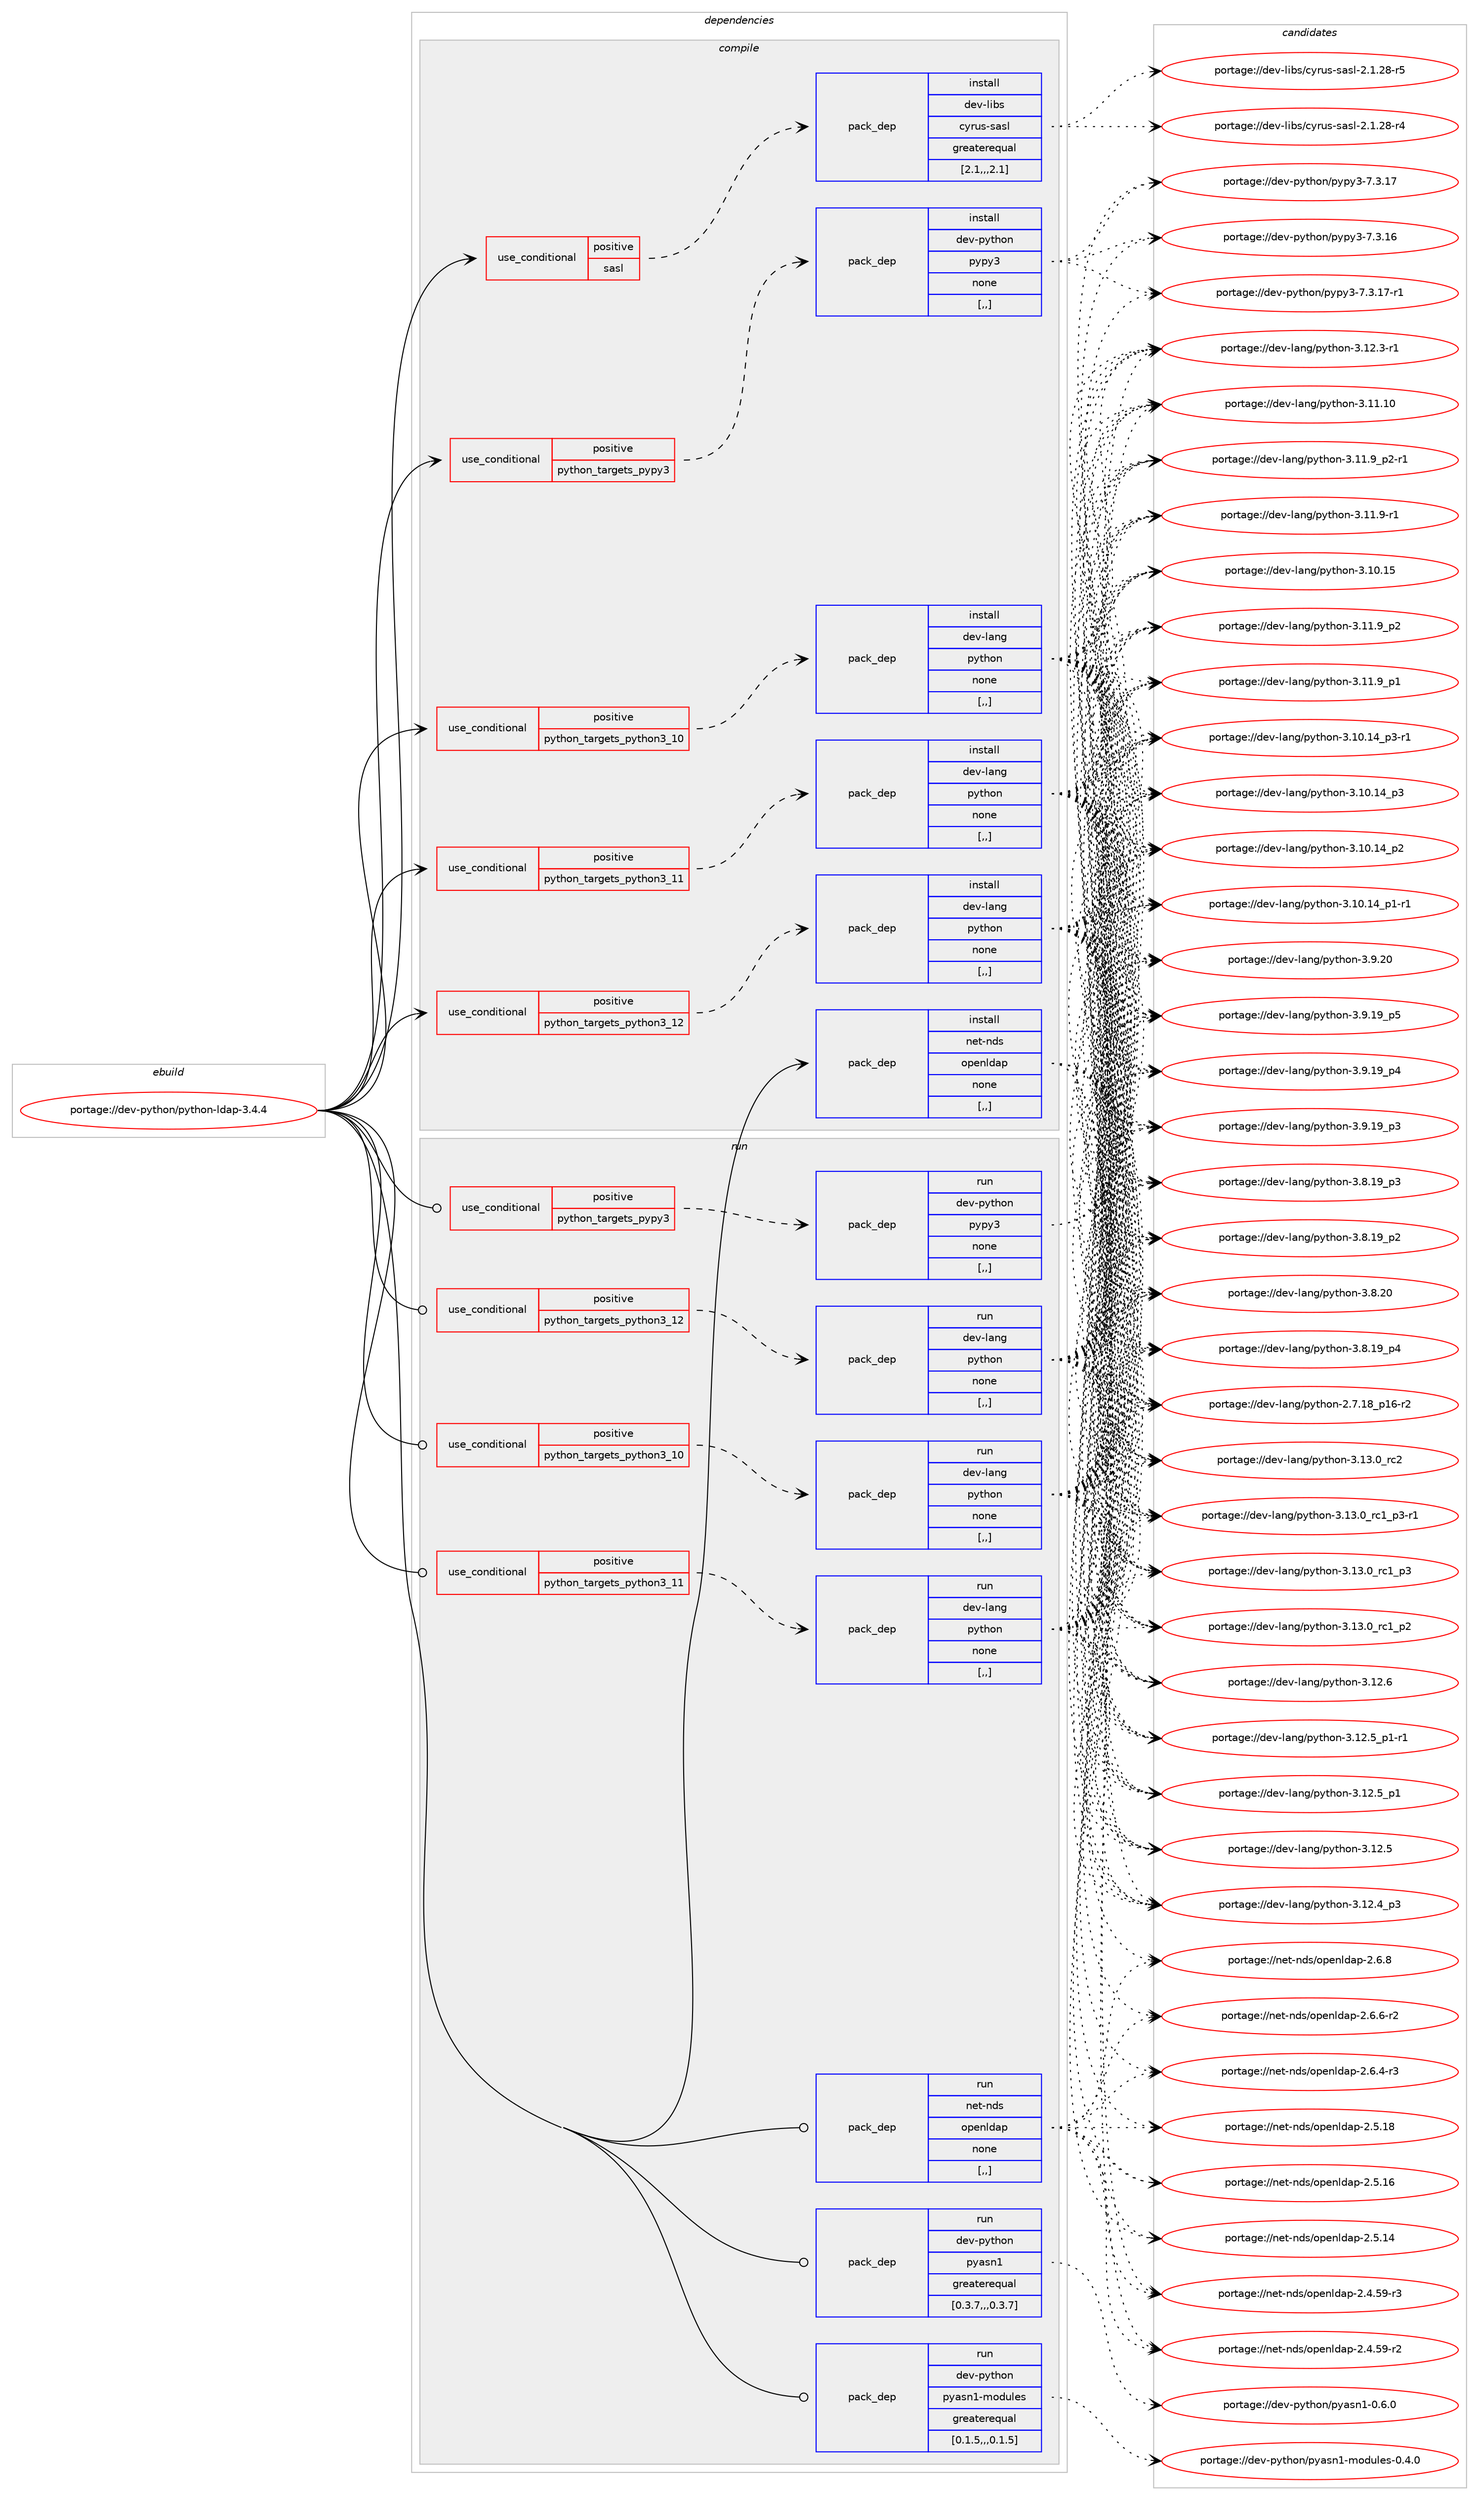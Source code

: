 digraph prolog {

# *************
# Graph options
# *************

newrank=true;
concentrate=true;
compound=true;
graph [rankdir=LR,fontname=Helvetica,fontsize=10,ranksep=1.5];#, ranksep=2.5, nodesep=0.2];
edge  [arrowhead=vee];
node  [fontname=Helvetica,fontsize=10];

# **********
# The ebuild
# **********

subgraph cluster_leftcol {
color=gray;
label=<<i>ebuild</i>>;
id [label="portage://dev-python/python-ldap-3.4.4", color=red, width=4, href="../dev-python/python-ldap-3.4.4.svg"];
}

# ****************
# The dependencies
# ****************

subgraph cluster_midcol {
color=gray;
label=<<i>dependencies</i>>;
subgraph cluster_compile {
fillcolor="#eeeeee";
style=filled;
label=<<i>compile</i>>;
subgraph cond168878 {
dependency655224 [label=<<TABLE BORDER="0" CELLBORDER="1" CELLSPACING="0" CELLPADDING="4"><TR><TD ROWSPAN="3" CELLPADDING="10">use_conditional</TD></TR><TR><TD>positive</TD></TR><TR><TD>python_targets_pypy3</TD></TR></TABLE>>, shape=none, color=red];
subgraph pack481488 {
dependency655225 [label=<<TABLE BORDER="0" CELLBORDER="1" CELLSPACING="0" CELLPADDING="4" WIDTH="220"><TR><TD ROWSPAN="6" CELLPADDING="30">pack_dep</TD></TR><TR><TD WIDTH="110">install</TD></TR><TR><TD>dev-python</TD></TR><TR><TD>pypy3</TD></TR><TR><TD>none</TD></TR><TR><TD>[,,]</TD></TR></TABLE>>, shape=none, color=blue];
}
dependency655224:e -> dependency655225:w [weight=20,style="dashed",arrowhead="vee"];
}
id:e -> dependency655224:w [weight=20,style="solid",arrowhead="vee"];
subgraph cond168879 {
dependency655226 [label=<<TABLE BORDER="0" CELLBORDER="1" CELLSPACING="0" CELLPADDING="4"><TR><TD ROWSPAN="3" CELLPADDING="10">use_conditional</TD></TR><TR><TD>positive</TD></TR><TR><TD>python_targets_python3_10</TD></TR></TABLE>>, shape=none, color=red];
subgraph pack481489 {
dependency655227 [label=<<TABLE BORDER="0" CELLBORDER="1" CELLSPACING="0" CELLPADDING="4" WIDTH="220"><TR><TD ROWSPAN="6" CELLPADDING="30">pack_dep</TD></TR><TR><TD WIDTH="110">install</TD></TR><TR><TD>dev-lang</TD></TR><TR><TD>python</TD></TR><TR><TD>none</TD></TR><TR><TD>[,,]</TD></TR></TABLE>>, shape=none, color=blue];
}
dependency655226:e -> dependency655227:w [weight=20,style="dashed",arrowhead="vee"];
}
id:e -> dependency655226:w [weight=20,style="solid",arrowhead="vee"];
subgraph cond168880 {
dependency655228 [label=<<TABLE BORDER="0" CELLBORDER="1" CELLSPACING="0" CELLPADDING="4"><TR><TD ROWSPAN="3" CELLPADDING="10">use_conditional</TD></TR><TR><TD>positive</TD></TR><TR><TD>python_targets_python3_11</TD></TR></TABLE>>, shape=none, color=red];
subgraph pack481490 {
dependency655229 [label=<<TABLE BORDER="0" CELLBORDER="1" CELLSPACING="0" CELLPADDING="4" WIDTH="220"><TR><TD ROWSPAN="6" CELLPADDING="30">pack_dep</TD></TR><TR><TD WIDTH="110">install</TD></TR><TR><TD>dev-lang</TD></TR><TR><TD>python</TD></TR><TR><TD>none</TD></TR><TR><TD>[,,]</TD></TR></TABLE>>, shape=none, color=blue];
}
dependency655228:e -> dependency655229:w [weight=20,style="dashed",arrowhead="vee"];
}
id:e -> dependency655228:w [weight=20,style="solid",arrowhead="vee"];
subgraph cond168881 {
dependency655230 [label=<<TABLE BORDER="0" CELLBORDER="1" CELLSPACING="0" CELLPADDING="4"><TR><TD ROWSPAN="3" CELLPADDING="10">use_conditional</TD></TR><TR><TD>positive</TD></TR><TR><TD>python_targets_python3_12</TD></TR></TABLE>>, shape=none, color=red];
subgraph pack481491 {
dependency655231 [label=<<TABLE BORDER="0" CELLBORDER="1" CELLSPACING="0" CELLPADDING="4" WIDTH="220"><TR><TD ROWSPAN="6" CELLPADDING="30">pack_dep</TD></TR><TR><TD WIDTH="110">install</TD></TR><TR><TD>dev-lang</TD></TR><TR><TD>python</TD></TR><TR><TD>none</TD></TR><TR><TD>[,,]</TD></TR></TABLE>>, shape=none, color=blue];
}
dependency655230:e -> dependency655231:w [weight=20,style="dashed",arrowhead="vee"];
}
id:e -> dependency655230:w [weight=20,style="solid",arrowhead="vee"];
subgraph cond168882 {
dependency655232 [label=<<TABLE BORDER="0" CELLBORDER="1" CELLSPACING="0" CELLPADDING="4"><TR><TD ROWSPAN="3" CELLPADDING="10">use_conditional</TD></TR><TR><TD>positive</TD></TR><TR><TD>sasl</TD></TR></TABLE>>, shape=none, color=red];
subgraph pack481492 {
dependency655233 [label=<<TABLE BORDER="0" CELLBORDER="1" CELLSPACING="0" CELLPADDING="4" WIDTH="220"><TR><TD ROWSPAN="6" CELLPADDING="30">pack_dep</TD></TR><TR><TD WIDTH="110">install</TD></TR><TR><TD>dev-libs</TD></TR><TR><TD>cyrus-sasl</TD></TR><TR><TD>greaterequal</TD></TR><TR><TD>[2.1,,,2.1]</TD></TR></TABLE>>, shape=none, color=blue];
}
dependency655232:e -> dependency655233:w [weight=20,style="dashed",arrowhead="vee"];
}
id:e -> dependency655232:w [weight=20,style="solid",arrowhead="vee"];
subgraph pack481493 {
dependency655234 [label=<<TABLE BORDER="0" CELLBORDER="1" CELLSPACING="0" CELLPADDING="4" WIDTH="220"><TR><TD ROWSPAN="6" CELLPADDING="30">pack_dep</TD></TR><TR><TD WIDTH="110">install</TD></TR><TR><TD>net-nds</TD></TR><TR><TD>openldap</TD></TR><TR><TD>none</TD></TR><TR><TD>[,,]</TD></TR></TABLE>>, shape=none, color=blue];
}
id:e -> dependency655234:w [weight=20,style="solid",arrowhead="vee"];
}
subgraph cluster_compileandrun {
fillcolor="#eeeeee";
style=filled;
label=<<i>compile and run</i>>;
}
subgraph cluster_run {
fillcolor="#eeeeee";
style=filled;
label=<<i>run</i>>;
subgraph cond168883 {
dependency655235 [label=<<TABLE BORDER="0" CELLBORDER="1" CELLSPACING="0" CELLPADDING="4"><TR><TD ROWSPAN="3" CELLPADDING="10">use_conditional</TD></TR><TR><TD>positive</TD></TR><TR><TD>python_targets_pypy3</TD></TR></TABLE>>, shape=none, color=red];
subgraph pack481494 {
dependency655236 [label=<<TABLE BORDER="0" CELLBORDER="1" CELLSPACING="0" CELLPADDING="4" WIDTH="220"><TR><TD ROWSPAN="6" CELLPADDING="30">pack_dep</TD></TR><TR><TD WIDTH="110">run</TD></TR><TR><TD>dev-python</TD></TR><TR><TD>pypy3</TD></TR><TR><TD>none</TD></TR><TR><TD>[,,]</TD></TR></TABLE>>, shape=none, color=blue];
}
dependency655235:e -> dependency655236:w [weight=20,style="dashed",arrowhead="vee"];
}
id:e -> dependency655235:w [weight=20,style="solid",arrowhead="odot"];
subgraph cond168884 {
dependency655237 [label=<<TABLE BORDER="0" CELLBORDER="1" CELLSPACING="0" CELLPADDING="4"><TR><TD ROWSPAN="3" CELLPADDING="10">use_conditional</TD></TR><TR><TD>positive</TD></TR><TR><TD>python_targets_python3_10</TD></TR></TABLE>>, shape=none, color=red];
subgraph pack481495 {
dependency655238 [label=<<TABLE BORDER="0" CELLBORDER="1" CELLSPACING="0" CELLPADDING="4" WIDTH="220"><TR><TD ROWSPAN="6" CELLPADDING="30">pack_dep</TD></TR><TR><TD WIDTH="110">run</TD></TR><TR><TD>dev-lang</TD></TR><TR><TD>python</TD></TR><TR><TD>none</TD></TR><TR><TD>[,,]</TD></TR></TABLE>>, shape=none, color=blue];
}
dependency655237:e -> dependency655238:w [weight=20,style="dashed",arrowhead="vee"];
}
id:e -> dependency655237:w [weight=20,style="solid",arrowhead="odot"];
subgraph cond168885 {
dependency655239 [label=<<TABLE BORDER="0" CELLBORDER="1" CELLSPACING="0" CELLPADDING="4"><TR><TD ROWSPAN="3" CELLPADDING="10">use_conditional</TD></TR><TR><TD>positive</TD></TR><TR><TD>python_targets_python3_11</TD></TR></TABLE>>, shape=none, color=red];
subgraph pack481496 {
dependency655240 [label=<<TABLE BORDER="0" CELLBORDER="1" CELLSPACING="0" CELLPADDING="4" WIDTH="220"><TR><TD ROWSPAN="6" CELLPADDING="30">pack_dep</TD></TR><TR><TD WIDTH="110">run</TD></TR><TR><TD>dev-lang</TD></TR><TR><TD>python</TD></TR><TR><TD>none</TD></TR><TR><TD>[,,]</TD></TR></TABLE>>, shape=none, color=blue];
}
dependency655239:e -> dependency655240:w [weight=20,style="dashed",arrowhead="vee"];
}
id:e -> dependency655239:w [weight=20,style="solid",arrowhead="odot"];
subgraph cond168886 {
dependency655241 [label=<<TABLE BORDER="0" CELLBORDER="1" CELLSPACING="0" CELLPADDING="4"><TR><TD ROWSPAN="3" CELLPADDING="10">use_conditional</TD></TR><TR><TD>positive</TD></TR><TR><TD>python_targets_python3_12</TD></TR></TABLE>>, shape=none, color=red];
subgraph pack481497 {
dependency655242 [label=<<TABLE BORDER="0" CELLBORDER="1" CELLSPACING="0" CELLPADDING="4" WIDTH="220"><TR><TD ROWSPAN="6" CELLPADDING="30">pack_dep</TD></TR><TR><TD WIDTH="110">run</TD></TR><TR><TD>dev-lang</TD></TR><TR><TD>python</TD></TR><TR><TD>none</TD></TR><TR><TD>[,,]</TD></TR></TABLE>>, shape=none, color=blue];
}
dependency655241:e -> dependency655242:w [weight=20,style="dashed",arrowhead="vee"];
}
id:e -> dependency655241:w [weight=20,style="solid",arrowhead="odot"];
subgraph pack481498 {
dependency655243 [label=<<TABLE BORDER="0" CELLBORDER="1" CELLSPACING="0" CELLPADDING="4" WIDTH="220"><TR><TD ROWSPAN="6" CELLPADDING="30">pack_dep</TD></TR><TR><TD WIDTH="110">run</TD></TR><TR><TD>dev-python</TD></TR><TR><TD>pyasn1</TD></TR><TR><TD>greaterequal</TD></TR><TR><TD>[0.3.7,,,0.3.7]</TD></TR></TABLE>>, shape=none, color=blue];
}
id:e -> dependency655243:w [weight=20,style="solid",arrowhead="odot"];
subgraph pack481499 {
dependency655244 [label=<<TABLE BORDER="0" CELLBORDER="1" CELLSPACING="0" CELLPADDING="4" WIDTH="220"><TR><TD ROWSPAN="6" CELLPADDING="30">pack_dep</TD></TR><TR><TD WIDTH="110">run</TD></TR><TR><TD>dev-python</TD></TR><TR><TD>pyasn1-modules</TD></TR><TR><TD>greaterequal</TD></TR><TR><TD>[0.1.5,,,0.1.5]</TD></TR></TABLE>>, shape=none, color=blue];
}
id:e -> dependency655244:w [weight=20,style="solid",arrowhead="odot"];
subgraph pack481500 {
dependency655245 [label=<<TABLE BORDER="0" CELLBORDER="1" CELLSPACING="0" CELLPADDING="4" WIDTH="220"><TR><TD ROWSPAN="6" CELLPADDING="30">pack_dep</TD></TR><TR><TD WIDTH="110">run</TD></TR><TR><TD>net-nds</TD></TR><TR><TD>openldap</TD></TR><TR><TD>none</TD></TR><TR><TD>[,,]</TD></TR></TABLE>>, shape=none, color=blue];
}
id:e -> dependency655245:w [weight=20,style="solid",arrowhead="odot"];
}
}

# **************
# The candidates
# **************

subgraph cluster_choices {
rank=same;
color=gray;
label=<<i>candidates</i>>;

subgraph choice481488 {
color=black;
nodesep=1;
choice100101118451121211161041111104711212111212151455546514649554511449 [label="portage://dev-python/pypy3-7.3.17-r1", color=red, width=4,href="../dev-python/pypy3-7.3.17-r1.svg"];
choice10010111845112121116104111110471121211121215145554651464955 [label="portage://dev-python/pypy3-7.3.17", color=red, width=4,href="../dev-python/pypy3-7.3.17.svg"];
choice10010111845112121116104111110471121211121215145554651464954 [label="portage://dev-python/pypy3-7.3.16", color=red, width=4,href="../dev-python/pypy3-7.3.16.svg"];
dependency655225:e -> choice100101118451121211161041111104711212111212151455546514649554511449:w [style=dotted,weight="100"];
dependency655225:e -> choice10010111845112121116104111110471121211121215145554651464955:w [style=dotted,weight="100"];
dependency655225:e -> choice10010111845112121116104111110471121211121215145554651464954:w [style=dotted,weight="100"];
}
subgraph choice481489 {
color=black;
nodesep=1;
choice10010111845108971101034711212111610411111045514649514648951149950 [label="portage://dev-lang/python-3.13.0_rc2", color=red, width=4,href="../dev-lang/python-3.13.0_rc2.svg"];
choice1001011184510897110103471121211161041111104551464951464895114994995112514511449 [label="portage://dev-lang/python-3.13.0_rc1_p3-r1", color=red, width=4,href="../dev-lang/python-3.13.0_rc1_p3-r1.svg"];
choice100101118451089711010347112121116104111110455146495146489511499499511251 [label="portage://dev-lang/python-3.13.0_rc1_p3", color=red, width=4,href="../dev-lang/python-3.13.0_rc1_p3.svg"];
choice100101118451089711010347112121116104111110455146495146489511499499511250 [label="portage://dev-lang/python-3.13.0_rc1_p2", color=red, width=4,href="../dev-lang/python-3.13.0_rc1_p2.svg"];
choice10010111845108971101034711212111610411111045514649504654 [label="portage://dev-lang/python-3.12.6", color=red, width=4,href="../dev-lang/python-3.12.6.svg"];
choice1001011184510897110103471121211161041111104551464950465395112494511449 [label="portage://dev-lang/python-3.12.5_p1-r1", color=red, width=4,href="../dev-lang/python-3.12.5_p1-r1.svg"];
choice100101118451089711010347112121116104111110455146495046539511249 [label="portage://dev-lang/python-3.12.5_p1", color=red, width=4,href="../dev-lang/python-3.12.5_p1.svg"];
choice10010111845108971101034711212111610411111045514649504653 [label="portage://dev-lang/python-3.12.5", color=red, width=4,href="../dev-lang/python-3.12.5.svg"];
choice100101118451089711010347112121116104111110455146495046529511251 [label="portage://dev-lang/python-3.12.4_p3", color=red, width=4,href="../dev-lang/python-3.12.4_p3.svg"];
choice100101118451089711010347112121116104111110455146495046514511449 [label="portage://dev-lang/python-3.12.3-r1", color=red, width=4,href="../dev-lang/python-3.12.3-r1.svg"];
choice1001011184510897110103471121211161041111104551464949464948 [label="portage://dev-lang/python-3.11.10", color=red, width=4,href="../dev-lang/python-3.11.10.svg"];
choice1001011184510897110103471121211161041111104551464949465795112504511449 [label="portage://dev-lang/python-3.11.9_p2-r1", color=red, width=4,href="../dev-lang/python-3.11.9_p2-r1.svg"];
choice100101118451089711010347112121116104111110455146494946579511250 [label="portage://dev-lang/python-3.11.9_p2", color=red, width=4,href="../dev-lang/python-3.11.9_p2.svg"];
choice100101118451089711010347112121116104111110455146494946579511249 [label="portage://dev-lang/python-3.11.9_p1", color=red, width=4,href="../dev-lang/python-3.11.9_p1.svg"];
choice100101118451089711010347112121116104111110455146494946574511449 [label="portage://dev-lang/python-3.11.9-r1", color=red, width=4,href="../dev-lang/python-3.11.9-r1.svg"];
choice1001011184510897110103471121211161041111104551464948464953 [label="portage://dev-lang/python-3.10.15", color=red, width=4,href="../dev-lang/python-3.10.15.svg"];
choice100101118451089711010347112121116104111110455146494846495295112514511449 [label="portage://dev-lang/python-3.10.14_p3-r1", color=red, width=4,href="../dev-lang/python-3.10.14_p3-r1.svg"];
choice10010111845108971101034711212111610411111045514649484649529511251 [label="portage://dev-lang/python-3.10.14_p3", color=red, width=4,href="../dev-lang/python-3.10.14_p3.svg"];
choice10010111845108971101034711212111610411111045514649484649529511250 [label="portage://dev-lang/python-3.10.14_p2", color=red, width=4,href="../dev-lang/python-3.10.14_p2.svg"];
choice100101118451089711010347112121116104111110455146494846495295112494511449 [label="portage://dev-lang/python-3.10.14_p1-r1", color=red, width=4,href="../dev-lang/python-3.10.14_p1-r1.svg"];
choice10010111845108971101034711212111610411111045514657465048 [label="portage://dev-lang/python-3.9.20", color=red, width=4,href="../dev-lang/python-3.9.20.svg"];
choice100101118451089711010347112121116104111110455146574649579511253 [label="portage://dev-lang/python-3.9.19_p5", color=red, width=4,href="../dev-lang/python-3.9.19_p5.svg"];
choice100101118451089711010347112121116104111110455146574649579511252 [label="portage://dev-lang/python-3.9.19_p4", color=red, width=4,href="../dev-lang/python-3.9.19_p4.svg"];
choice100101118451089711010347112121116104111110455146574649579511251 [label="portage://dev-lang/python-3.9.19_p3", color=red, width=4,href="../dev-lang/python-3.9.19_p3.svg"];
choice10010111845108971101034711212111610411111045514656465048 [label="portage://dev-lang/python-3.8.20", color=red, width=4,href="../dev-lang/python-3.8.20.svg"];
choice100101118451089711010347112121116104111110455146564649579511252 [label="portage://dev-lang/python-3.8.19_p4", color=red, width=4,href="../dev-lang/python-3.8.19_p4.svg"];
choice100101118451089711010347112121116104111110455146564649579511251 [label="portage://dev-lang/python-3.8.19_p3", color=red, width=4,href="../dev-lang/python-3.8.19_p3.svg"];
choice100101118451089711010347112121116104111110455146564649579511250 [label="portage://dev-lang/python-3.8.19_p2", color=red, width=4,href="../dev-lang/python-3.8.19_p2.svg"];
choice100101118451089711010347112121116104111110455046554649569511249544511450 [label="portage://dev-lang/python-2.7.18_p16-r2", color=red, width=4,href="../dev-lang/python-2.7.18_p16-r2.svg"];
dependency655227:e -> choice10010111845108971101034711212111610411111045514649514648951149950:w [style=dotted,weight="100"];
dependency655227:e -> choice1001011184510897110103471121211161041111104551464951464895114994995112514511449:w [style=dotted,weight="100"];
dependency655227:e -> choice100101118451089711010347112121116104111110455146495146489511499499511251:w [style=dotted,weight="100"];
dependency655227:e -> choice100101118451089711010347112121116104111110455146495146489511499499511250:w [style=dotted,weight="100"];
dependency655227:e -> choice10010111845108971101034711212111610411111045514649504654:w [style=dotted,weight="100"];
dependency655227:e -> choice1001011184510897110103471121211161041111104551464950465395112494511449:w [style=dotted,weight="100"];
dependency655227:e -> choice100101118451089711010347112121116104111110455146495046539511249:w [style=dotted,weight="100"];
dependency655227:e -> choice10010111845108971101034711212111610411111045514649504653:w [style=dotted,weight="100"];
dependency655227:e -> choice100101118451089711010347112121116104111110455146495046529511251:w [style=dotted,weight="100"];
dependency655227:e -> choice100101118451089711010347112121116104111110455146495046514511449:w [style=dotted,weight="100"];
dependency655227:e -> choice1001011184510897110103471121211161041111104551464949464948:w [style=dotted,weight="100"];
dependency655227:e -> choice1001011184510897110103471121211161041111104551464949465795112504511449:w [style=dotted,weight="100"];
dependency655227:e -> choice100101118451089711010347112121116104111110455146494946579511250:w [style=dotted,weight="100"];
dependency655227:e -> choice100101118451089711010347112121116104111110455146494946579511249:w [style=dotted,weight="100"];
dependency655227:e -> choice100101118451089711010347112121116104111110455146494946574511449:w [style=dotted,weight="100"];
dependency655227:e -> choice1001011184510897110103471121211161041111104551464948464953:w [style=dotted,weight="100"];
dependency655227:e -> choice100101118451089711010347112121116104111110455146494846495295112514511449:w [style=dotted,weight="100"];
dependency655227:e -> choice10010111845108971101034711212111610411111045514649484649529511251:w [style=dotted,weight="100"];
dependency655227:e -> choice10010111845108971101034711212111610411111045514649484649529511250:w [style=dotted,weight="100"];
dependency655227:e -> choice100101118451089711010347112121116104111110455146494846495295112494511449:w [style=dotted,weight="100"];
dependency655227:e -> choice10010111845108971101034711212111610411111045514657465048:w [style=dotted,weight="100"];
dependency655227:e -> choice100101118451089711010347112121116104111110455146574649579511253:w [style=dotted,weight="100"];
dependency655227:e -> choice100101118451089711010347112121116104111110455146574649579511252:w [style=dotted,weight="100"];
dependency655227:e -> choice100101118451089711010347112121116104111110455146574649579511251:w [style=dotted,weight="100"];
dependency655227:e -> choice10010111845108971101034711212111610411111045514656465048:w [style=dotted,weight="100"];
dependency655227:e -> choice100101118451089711010347112121116104111110455146564649579511252:w [style=dotted,weight="100"];
dependency655227:e -> choice100101118451089711010347112121116104111110455146564649579511251:w [style=dotted,weight="100"];
dependency655227:e -> choice100101118451089711010347112121116104111110455146564649579511250:w [style=dotted,weight="100"];
dependency655227:e -> choice100101118451089711010347112121116104111110455046554649569511249544511450:w [style=dotted,weight="100"];
}
subgraph choice481490 {
color=black;
nodesep=1;
choice10010111845108971101034711212111610411111045514649514648951149950 [label="portage://dev-lang/python-3.13.0_rc2", color=red, width=4,href="../dev-lang/python-3.13.0_rc2.svg"];
choice1001011184510897110103471121211161041111104551464951464895114994995112514511449 [label="portage://dev-lang/python-3.13.0_rc1_p3-r1", color=red, width=4,href="../dev-lang/python-3.13.0_rc1_p3-r1.svg"];
choice100101118451089711010347112121116104111110455146495146489511499499511251 [label="portage://dev-lang/python-3.13.0_rc1_p3", color=red, width=4,href="../dev-lang/python-3.13.0_rc1_p3.svg"];
choice100101118451089711010347112121116104111110455146495146489511499499511250 [label="portage://dev-lang/python-3.13.0_rc1_p2", color=red, width=4,href="../dev-lang/python-3.13.0_rc1_p2.svg"];
choice10010111845108971101034711212111610411111045514649504654 [label="portage://dev-lang/python-3.12.6", color=red, width=4,href="../dev-lang/python-3.12.6.svg"];
choice1001011184510897110103471121211161041111104551464950465395112494511449 [label="portage://dev-lang/python-3.12.5_p1-r1", color=red, width=4,href="../dev-lang/python-3.12.5_p1-r1.svg"];
choice100101118451089711010347112121116104111110455146495046539511249 [label="portage://dev-lang/python-3.12.5_p1", color=red, width=4,href="../dev-lang/python-3.12.5_p1.svg"];
choice10010111845108971101034711212111610411111045514649504653 [label="portage://dev-lang/python-3.12.5", color=red, width=4,href="../dev-lang/python-3.12.5.svg"];
choice100101118451089711010347112121116104111110455146495046529511251 [label="portage://dev-lang/python-3.12.4_p3", color=red, width=4,href="../dev-lang/python-3.12.4_p3.svg"];
choice100101118451089711010347112121116104111110455146495046514511449 [label="portage://dev-lang/python-3.12.3-r1", color=red, width=4,href="../dev-lang/python-3.12.3-r1.svg"];
choice1001011184510897110103471121211161041111104551464949464948 [label="portage://dev-lang/python-3.11.10", color=red, width=4,href="../dev-lang/python-3.11.10.svg"];
choice1001011184510897110103471121211161041111104551464949465795112504511449 [label="portage://dev-lang/python-3.11.9_p2-r1", color=red, width=4,href="../dev-lang/python-3.11.9_p2-r1.svg"];
choice100101118451089711010347112121116104111110455146494946579511250 [label="portage://dev-lang/python-3.11.9_p2", color=red, width=4,href="../dev-lang/python-3.11.9_p2.svg"];
choice100101118451089711010347112121116104111110455146494946579511249 [label="portage://dev-lang/python-3.11.9_p1", color=red, width=4,href="../dev-lang/python-3.11.9_p1.svg"];
choice100101118451089711010347112121116104111110455146494946574511449 [label="portage://dev-lang/python-3.11.9-r1", color=red, width=4,href="../dev-lang/python-3.11.9-r1.svg"];
choice1001011184510897110103471121211161041111104551464948464953 [label="portage://dev-lang/python-3.10.15", color=red, width=4,href="../dev-lang/python-3.10.15.svg"];
choice100101118451089711010347112121116104111110455146494846495295112514511449 [label="portage://dev-lang/python-3.10.14_p3-r1", color=red, width=4,href="../dev-lang/python-3.10.14_p3-r1.svg"];
choice10010111845108971101034711212111610411111045514649484649529511251 [label="portage://dev-lang/python-3.10.14_p3", color=red, width=4,href="../dev-lang/python-3.10.14_p3.svg"];
choice10010111845108971101034711212111610411111045514649484649529511250 [label="portage://dev-lang/python-3.10.14_p2", color=red, width=4,href="../dev-lang/python-3.10.14_p2.svg"];
choice100101118451089711010347112121116104111110455146494846495295112494511449 [label="portage://dev-lang/python-3.10.14_p1-r1", color=red, width=4,href="../dev-lang/python-3.10.14_p1-r1.svg"];
choice10010111845108971101034711212111610411111045514657465048 [label="portage://dev-lang/python-3.9.20", color=red, width=4,href="../dev-lang/python-3.9.20.svg"];
choice100101118451089711010347112121116104111110455146574649579511253 [label="portage://dev-lang/python-3.9.19_p5", color=red, width=4,href="../dev-lang/python-3.9.19_p5.svg"];
choice100101118451089711010347112121116104111110455146574649579511252 [label="portage://dev-lang/python-3.9.19_p4", color=red, width=4,href="../dev-lang/python-3.9.19_p4.svg"];
choice100101118451089711010347112121116104111110455146574649579511251 [label="portage://dev-lang/python-3.9.19_p3", color=red, width=4,href="../dev-lang/python-3.9.19_p3.svg"];
choice10010111845108971101034711212111610411111045514656465048 [label="portage://dev-lang/python-3.8.20", color=red, width=4,href="../dev-lang/python-3.8.20.svg"];
choice100101118451089711010347112121116104111110455146564649579511252 [label="portage://dev-lang/python-3.8.19_p4", color=red, width=4,href="../dev-lang/python-3.8.19_p4.svg"];
choice100101118451089711010347112121116104111110455146564649579511251 [label="portage://dev-lang/python-3.8.19_p3", color=red, width=4,href="../dev-lang/python-3.8.19_p3.svg"];
choice100101118451089711010347112121116104111110455146564649579511250 [label="portage://dev-lang/python-3.8.19_p2", color=red, width=4,href="../dev-lang/python-3.8.19_p2.svg"];
choice100101118451089711010347112121116104111110455046554649569511249544511450 [label="portage://dev-lang/python-2.7.18_p16-r2", color=red, width=4,href="../dev-lang/python-2.7.18_p16-r2.svg"];
dependency655229:e -> choice10010111845108971101034711212111610411111045514649514648951149950:w [style=dotted,weight="100"];
dependency655229:e -> choice1001011184510897110103471121211161041111104551464951464895114994995112514511449:w [style=dotted,weight="100"];
dependency655229:e -> choice100101118451089711010347112121116104111110455146495146489511499499511251:w [style=dotted,weight="100"];
dependency655229:e -> choice100101118451089711010347112121116104111110455146495146489511499499511250:w [style=dotted,weight="100"];
dependency655229:e -> choice10010111845108971101034711212111610411111045514649504654:w [style=dotted,weight="100"];
dependency655229:e -> choice1001011184510897110103471121211161041111104551464950465395112494511449:w [style=dotted,weight="100"];
dependency655229:e -> choice100101118451089711010347112121116104111110455146495046539511249:w [style=dotted,weight="100"];
dependency655229:e -> choice10010111845108971101034711212111610411111045514649504653:w [style=dotted,weight="100"];
dependency655229:e -> choice100101118451089711010347112121116104111110455146495046529511251:w [style=dotted,weight="100"];
dependency655229:e -> choice100101118451089711010347112121116104111110455146495046514511449:w [style=dotted,weight="100"];
dependency655229:e -> choice1001011184510897110103471121211161041111104551464949464948:w [style=dotted,weight="100"];
dependency655229:e -> choice1001011184510897110103471121211161041111104551464949465795112504511449:w [style=dotted,weight="100"];
dependency655229:e -> choice100101118451089711010347112121116104111110455146494946579511250:w [style=dotted,weight="100"];
dependency655229:e -> choice100101118451089711010347112121116104111110455146494946579511249:w [style=dotted,weight="100"];
dependency655229:e -> choice100101118451089711010347112121116104111110455146494946574511449:w [style=dotted,weight="100"];
dependency655229:e -> choice1001011184510897110103471121211161041111104551464948464953:w [style=dotted,weight="100"];
dependency655229:e -> choice100101118451089711010347112121116104111110455146494846495295112514511449:w [style=dotted,weight="100"];
dependency655229:e -> choice10010111845108971101034711212111610411111045514649484649529511251:w [style=dotted,weight="100"];
dependency655229:e -> choice10010111845108971101034711212111610411111045514649484649529511250:w [style=dotted,weight="100"];
dependency655229:e -> choice100101118451089711010347112121116104111110455146494846495295112494511449:w [style=dotted,weight="100"];
dependency655229:e -> choice10010111845108971101034711212111610411111045514657465048:w [style=dotted,weight="100"];
dependency655229:e -> choice100101118451089711010347112121116104111110455146574649579511253:w [style=dotted,weight="100"];
dependency655229:e -> choice100101118451089711010347112121116104111110455146574649579511252:w [style=dotted,weight="100"];
dependency655229:e -> choice100101118451089711010347112121116104111110455146574649579511251:w [style=dotted,weight="100"];
dependency655229:e -> choice10010111845108971101034711212111610411111045514656465048:w [style=dotted,weight="100"];
dependency655229:e -> choice100101118451089711010347112121116104111110455146564649579511252:w [style=dotted,weight="100"];
dependency655229:e -> choice100101118451089711010347112121116104111110455146564649579511251:w [style=dotted,weight="100"];
dependency655229:e -> choice100101118451089711010347112121116104111110455146564649579511250:w [style=dotted,weight="100"];
dependency655229:e -> choice100101118451089711010347112121116104111110455046554649569511249544511450:w [style=dotted,weight="100"];
}
subgraph choice481491 {
color=black;
nodesep=1;
choice10010111845108971101034711212111610411111045514649514648951149950 [label="portage://dev-lang/python-3.13.0_rc2", color=red, width=4,href="../dev-lang/python-3.13.0_rc2.svg"];
choice1001011184510897110103471121211161041111104551464951464895114994995112514511449 [label="portage://dev-lang/python-3.13.0_rc1_p3-r1", color=red, width=4,href="../dev-lang/python-3.13.0_rc1_p3-r1.svg"];
choice100101118451089711010347112121116104111110455146495146489511499499511251 [label="portage://dev-lang/python-3.13.0_rc1_p3", color=red, width=4,href="../dev-lang/python-3.13.0_rc1_p3.svg"];
choice100101118451089711010347112121116104111110455146495146489511499499511250 [label="portage://dev-lang/python-3.13.0_rc1_p2", color=red, width=4,href="../dev-lang/python-3.13.0_rc1_p2.svg"];
choice10010111845108971101034711212111610411111045514649504654 [label="portage://dev-lang/python-3.12.6", color=red, width=4,href="../dev-lang/python-3.12.6.svg"];
choice1001011184510897110103471121211161041111104551464950465395112494511449 [label="portage://dev-lang/python-3.12.5_p1-r1", color=red, width=4,href="../dev-lang/python-3.12.5_p1-r1.svg"];
choice100101118451089711010347112121116104111110455146495046539511249 [label="portage://dev-lang/python-3.12.5_p1", color=red, width=4,href="../dev-lang/python-3.12.5_p1.svg"];
choice10010111845108971101034711212111610411111045514649504653 [label="portage://dev-lang/python-3.12.5", color=red, width=4,href="../dev-lang/python-3.12.5.svg"];
choice100101118451089711010347112121116104111110455146495046529511251 [label="portage://dev-lang/python-3.12.4_p3", color=red, width=4,href="../dev-lang/python-3.12.4_p3.svg"];
choice100101118451089711010347112121116104111110455146495046514511449 [label="portage://dev-lang/python-3.12.3-r1", color=red, width=4,href="../dev-lang/python-3.12.3-r1.svg"];
choice1001011184510897110103471121211161041111104551464949464948 [label="portage://dev-lang/python-3.11.10", color=red, width=4,href="../dev-lang/python-3.11.10.svg"];
choice1001011184510897110103471121211161041111104551464949465795112504511449 [label="portage://dev-lang/python-3.11.9_p2-r1", color=red, width=4,href="../dev-lang/python-3.11.9_p2-r1.svg"];
choice100101118451089711010347112121116104111110455146494946579511250 [label="portage://dev-lang/python-3.11.9_p2", color=red, width=4,href="../dev-lang/python-3.11.9_p2.svg"];
choice100101118451089711010347112121116104111110455146494946579511249 [label="portage://dev-lang/python-3.11.9_p1", color=red, width=4,href="../dev-lang/python-3.11.9_p1.svg"];
choice100101118451089711010347112121116104111110455146494946574511449 [label="portage://dev-lang/python-3.11.9-r1", color=red, width=4,href="../dev-lang/python-3.11.9-r1.svg"];
choice1001011184510897110103471121211161041111104551464948464953 [label="portage://dev-lang/python-3.10.15", color=red, width=4,href="../dev-lang/python-3.10.15.svg"];
choice100101118451089711010347112121116104111110455146494846495295112514511449 [label="portage://dev-lang/python-3.10.14_p3-r1", color=red, width=4,href="../dev-lang/python-3.10.14_p3-r1.svg"];
choice10010111845108971101034711212111610411111045514649484649529511251 [label="portage://dev-lang/python-3.10.14_p3", color=red, width=4,href="../dev-lang/python-3.10.14_p3.svg"];
choice10010111845108971101034711212111610411111045514649484649529511250 [label="portage://dev-lang/python-3.10.14_p2", color=red, width=4,href="../dev-lang/python-3.10.14_p2.svg"];
choice100101118451089711010347112121116104111110455146494846495295112494511449 [label="portage://dev-lang/python-3.10.14_p1-r1", color=red, width=4,href="../dev-lang/python-3.10.14_p1-r1.svg"];
choice10010111845108971101034711212111610411111045514657465048 [label="portage://dev-lang/python-3.9.20", color=red, width=4,href="../dev-lang/python-3.9.20.svg"];
choice100101118451089711010347112121116104111110455146574649579511253 [label="portage://dev-lang/python-3.9.19_p5", color=red, width=4,href="../dev-lang/python-3.9.19_p5.svg"];
choice100101118451089711010347112121116104111110455146574649579511252 [label="portage://dev-lang/python-3.9.19_p4", color=red, width=4,href="../dev-lang/python-3.9.19_p4.svg"];
choice100101118451089711010347112121116104111110455146574649579511251 [label="portage://dev-lang/python-3.9.19_p3", color=red, width=4,href="../dev-lang/python-3.9.19_p3.svg"];
choice10010111845108971101034711212111610411111045514656465048 [label="portage://dev-lang/python-3.8.20", color=red, width=4,href="../dev-lang/python-3.8.20.svg"];
choice100101118451089711010347112121116104111110455146564649579511252 [label="portage://dev-lang/python-3.8.19_p4", color=red, width=4,href="../dev-lang/python-3.8.19_p4.svg"];
choice100101118451089711010347112121116104111110455146564649579511251 [label="portage://dev-lang/python-3.8.19_p3", color=red, width=4,href="../dev-lang/python-3.8.19_p3.svg"];
choice100101118451089711010347112121116104111110455146564649579511250 [label="portage://dev-lang/python-3.8.19_p2", color=red, width=4,href="../dev-lang/python-3.8.19_p2.svg"];
choice100101118451089711010347112121116104111110455046554649569511249544511450 [label="portage://dev-lang/python-2.7.18_p16-r2", color=red, width=4,href="../dev-lang/python-2.7.18_p16-r2.svg"];
dependency655231:e -> choice10010111845108971101034711212111610411111045514649514648951149950:w [style=dotted,weight="100"];
dependency655231:e -> choice1001011184510897110103471121211161041111104551464951464895114994995112514511449:w [style=dotted,weight="100"];
dependency655231:e -> choice100101118451089711010347112121116104111110455146495146489511499499511251:w [style=dotted,weight="100"];
dependency655231:e -> choice100101118451089711010347112121116104111110455146495146489511499499511250:w [style=dotted,weight="100"];
dependency655231:e -> choice10010111845108971101034711212111610411111045514649504654:w [style=dotted,weight="100"];
dependency655231:e -> choice1001011184510897110103471121211161041111104551464950465395112494511449:w [style=dotted,weight="100"];
dependency655231:e -> choice100101118451089711010347112121116104111110455146495046539511249:w [style=dotted,weight="100"];
dependency655231:e -> choice10010111845108971101034711212111610411111045514649504653:w [style=dotted,weight="100"];
dependency655231:e -> choice100101118451089711010347112121116104111110455146495046529511251:w [style=dotted,weight="100"];
dependency655231:e -> choice100101118451089711010347112121116104111110455146495046514511449:w [style=dotted,weight="100"];
dependency655231:e -> choice1001011184510897110103471121211161041111104551464949464948:w [style=dotted,weight="100"];
dependency655231:e -> choice1001011184510897110103471121211161041111104551464949465795112504511449:w [style=dotted,weight="100"];
dependency655231:e -> choice100101118451089711010347112121116104111110455146494946579511250:w [style=dotted,weight="100"];
dependency655231:e -> choice100101118451089711010347112121116104111110455146494946579511249:w [style=dotted,weight="100"];
dependency655231:e -> choice100101118451089711010347112121116104111110455146494946574511449:w [style=dotted,weight="100"];
dependency655231:e -> choice1001011184510897110103471121211161041111104551464948464953:w [style=dotted,weight="100"];
dependency655231:e -> choice100101118451089711010347112121116104111110455146494846495295112514511449:w [style=dotted,weight="100"];
dependency655231:e -> choice10010111845108971101034711212111610411111045514649484649529511251:w [style=dotted,weight="100"];
dependency655231:e -> choice10010111845108971101034711212111610411111045514649484649529511250:w [style=dotted,weight="100"];
dependency655231:e -> choice100101118451089711010347112121116104111110455146494846495295112494511449:w [style=dotted,weight="100"];
dependency655231:e -> choice10010111845108971101034711212111610411111045514657465048:w [style=dotted,weight="100"];
dependency655231:e -> choice100101118451089711010347112121116104111110455146574649579511253:w [style=dotted,weight="100"];
dependency655231:e -> choice100101118451089711010347112121116104111110455146574649579511252:w [style=dotted,weight="100"];
dependency655231:e -> choice100101118451089711010347112121116104111110455146574649579511251:w [style=dotted,weight="100"];
dependency655231:e -> choice10010111845108971101034711212111610411111045514656465048:w [style=dotted,weight="100"];
dependency655231:e -> choice100101118451089711010347112121116104111110455146564649579511252:w [style=dotted,weight="100"];
dependency655231:e -> choice100101118451089711010347112121116104111110455146564649579511251:w [style=dotted,weight="100"];
dependency655231:e -> choice100101118451089711010347112121116104111110455146564649579511250:w [style=dotted,weight="100"];
dependency655231:e -> choice100101118451089711010347112121116104111110455046554649569511249544511450:w [style=dotted,weight="100"];
}
subgraph choice481492 {
color=black;
nodesep=1;
choice100101118451081059811547991211141171154511597115108455046494650564511453 [label="portage://dev-libs/cyrus-sasl-2.1.28-r5", color=red, width=4,href="../dev-libs/cyrus-sasl-2.1.28-r5.svg"];
choice100101118451081059811547991211141171154511597115108455046494650564511452 [label="portage://dev-libs/cyrus-sasl-2.1.28-r4", color=red, width=4,href="../dev-libs/cyrus-sasl-2.1.28-r4.svg"];
dependency655233:e -> choice100101118451081059811547991211141171154511597115108455046494650564511453:w [style=dotted,weight="100"];
dependency655233:e -> choice100101118451081059811547991211141171154511597115108455046494650564511452:w [style=dotted,weight="100"];
}
subgraph choice481493 {
color=black;
nodesep=1;
choice110101116451101001154711111210111010810097112455046544656 [label="portage://net-nds/openldap-2.6.8", color=red, width=4,href="../net-nds/openldap-2.6.8.svg"];
choice1101011164511010011547111112101110108100971124550465446544511450 [label="portage://net-nds/openldap-2.6.6-r2", color=red, width=4,href="../net-nds/openldap-2.6.6-r2.svg"];
choice1101011164511010011547111112101110108100971124550465446524511451 [label="portage://net-nds/openldap-2.6.4-r3", color=red, width=4,href="../net-nds/openldap-2.6.4-r3.svg"];
choice11010111645110100115471111121011101081009711245504653464956 [label="portage://net-nds/openldap-2.5.18", color=red, width=4,href="../net-nds/openldap-2.5.18.svg"];
choice11010111645110100115471111121011101081009711245504653464954 [label="portage://net-nds/openldap-2.5.16", color=red, width=4,href="../net-nds/openldap-2.5.16.svg"];
choice11010111645110100115471111121011101081009711245504653464952 [label="portage://net-nds/openldap-2.5.14", color=red, width=4,href="../net-nds/openldap-2.5.14.svg"];
choice110101116451101001154711111210111010810097112455046524653574511451 [label="portage://net-nds/openldap-2.4.59-r3", color=red, width=4,href="../net-nds/openldap-2.4.59-r3.svg"];
choice110101116451101001154711111210111010810097112455046524653574511450 [label="portage://net-nds/openldap-2.4.59-r2", color=red, width=4,href="../net-nds/openldap-2.4.59-r2.svg"];
dependency655234:e -> choice110101116451101001154711111210111010810097112455046544656:w [style=dotted,weight="100"];
dependency655234:e -> choice1101011164511010011547111112101110108100971124550465446544511450:w [style=dotted,weight="100"];
dependency655234:e -> choice1101011164511010011547111112101110108100971124550465446524511451:w [style=dotted,weight="100"];
dependency655234:e -> choice11010111645110100115471111121011101081009711245504653464956:w [style=dotted,weight="100"];
dependency655234:e -> choice11010111645110100115471111121011101081009711245504653464954:w [style=dotted,weight="100"];
dependency655234:e -> choice11010111645110100115471111121011101081009711245504653464952:w [style=dotted,weight="100"];
dependency655234:e -> choice110101116451101001154711111210111010810097112455046524653574511451:w [style=dotted,weight="100"];
dependency655234:e -> choice110101116451101001154711111210111010810097112455046524653574511450:w [style=dotted,weight="100"];
}
subgraph choice481494 {
color=black;
nodesep=1;
choice100101118451121211161041111104711212111212151455546514649554511449 [label="portage://dev-python/pypy3-7.3.17-r1", color=red, width=4,href="../dev-python/pypy3-7.3.17-r1.svg"];
choice10010111845112121116104111110471121211121215145554651464955 [label="portage://dev-python/pypy3-7.3.17", color=red, width=4,href="../dev-python/pypy3-7.3.17.svg"];
choice10010111845112121116104111110471121211121215145554651464954 [label="portage://dev-python/pypy3-7.3.16", color=red, width=4,href="../dev-python/pypy3-7.3.16.svg"];
dependency655236:e -> choice100101118451121211161041111104711212111212151455546514649554511449:w [style=dotted,weight="100"];
dependency655236:e -> choice10010111845112121116104111110471121211121215145554651464955:w [style=dotted,weight="100"];
dependency655236:e -> choice10010111845112121116104111110471121211121215145554651464954:w [style=dotted,weight="100"];
}
subgraph choice481495 {
color=black;
nodesep=1;
choice10010111845108971101034711212111610411111045514649514648951149950 [label="portage://dev-lang/python-3.13.0_rc2", color=red, width=4,href="../dev-lang/python-3.13.0_rc2.svg"];
choice1001011184510897110103471121211161041111104551464951464895114994995112514511449 [label="portage://dev-lang/python-3.13.0_rc1_p3-r1", color=red, width=4,href="../dev-lang/python-3.13.0_rc1_p3-r1.svg"];
choice100101118451089711010347112121116104111110455146495146489511499499511251 [label="portage://dev-lang/python-3.13.0_rc1_p3", color=red, width=4,href="../dev-lang/python-3.13.0_rc1_p3.svg"];
choice100101118451089711010347112121116104111110455146495146489511499499511250 [label="portage://dev-lang/python-3.13.0_rc1_p2", color=red, width=4,href="../dev-lang/python-3.13.0_rc1_p2.svg"];
choice10010111845108971101034711212111610411111045514649504654 [label="portage://dev-lang/python-3.12.6", color=red, width=4,href="../dev-lang/python-3.12.6.svg"];
choice1001011184510897110103471121211161041111104551464950465395112494511449 [label="portage://dev-lang/python-3.12.5_p1-r1", color=red, width=4,href="../dev-lang/python-3.12.5_p1-r1.svg"];
choice100101118451089711010347112121116104111110455146495046539511249 [label="portage://dev-lang/python-3.12.5_p1", color=red, width=4,href="../dev-lang/python-3.12.5_p1.svg"];
choice10010111845108971101034711212111610411111045514649504653 [label="portage://dev-lang/python-3.12.5", color=red, width=4,href="../dev-lang/python-3.12.5.svg"];
choice100101118451089711010347112121116104111110455146495046529511251 [label="portage://dev-lang/python-3.12.4_p3", color=red, width=4,href="../dev-lang/python-3.12.4_p3.svg"];
choice100101118451089711010347112121116104111110455146495046514511449 [label="portage://dev-lang/python-3.12.3-r1", color=red, width=4,href="../dev-lang/python-3.12.3-r1.svg"];
choice1001011184510897110103471121211161041111104551464949464948 [label="portage://dev-lang/python-3.11.10", color=red, width=4,href="../dev-lang/python-3.11.10.svg"];
choice1001011184510897110103471121211161041111104551464949465795112504511449 [label="portage://dev-lang/python-3.11.9_p2-r1", color=red, width=4,href="../dev-lang/python-3.11.9_p2-r1.svg"];
choice100101118451089711010347112121116104111110455146494946579511250 [label="portage://dev-lang/python-3.11.9_p2", color=red, width=4,href="../dev-lang/python-3.11.9_p2.svg"];
choice100101118451089711010347112121116104111110455146494946579511249 [label="portage://dev-lang/python-3.11.9_p1", color=red, width=4,href="../dev-lang/python-3.11.9_p1.svg"];
choice100101118451089711010347112121116104111110455146494946574511449 [label="portage://dev-lang/python-3.11.9-r1", color=red, width=4,href="../dev-lang/python-3.11.9-r1.svg"];
choice1001011184510897110103471121211161041111104551464948464953 [label="portage://dev-lang/python-3.10.15", color=red, width=4,href="../dev-lang/python-3.10.15.svg"];
choice100101118451089711010347112121116104111110455146494846495295112514511449 [label="portage://dev-lang/python-3.10.14_p3-r1", color=red, width=4,href="../dev-lang/python-3.10.14_p3-r1.svg"];
choice10010111845108971101034711212111610411111045514649484649529511251 [label="portage://dev-lang/python-3.10.14_p3", color=red, width=4,href="../dev-lang/python-3.10.14_p3.svg"];
choice10010111845108971101034711212111610411111045514649484649529511250 [label="portage://dev-lang/python-3.10.14_p2", color=red, width=4,href="../dev-lang/python-3.10.14_p2.svg"];
choice100101118451089711010347112121116104111110455146494846495295112494511449 [label="portage://dev-lang/python-3.10.14_p1-r1", color=red, width=4,href="../dev-lang/python-3.10.14_p1-r1.svg"];
choice10010111845108971101034711212111610411111045514657465048 [label="portage://dev-lang/python-3.9.20", color=red, width=4,href="../dev-lang/python-3.9.20.svg"];
choice100101118451089711010347112121116104111110455146574649579511253 [label="portage://dev-lang/python-3.9.19_p5", color=red, width=4,href="../dev-lang/python-3.9.19_p5.svg"];
choice100101118451089711010347112121116104111110455146574649579511252 [label="portage://dev-lang/python-3.9.19_p4", color=red, width=4,href="../dev-lang/python-3.9.19_p4.svg"];
choice100101118451089711010347112121116104111110455146574649579511251 [label="portage://dev-lang/python-3.9.19_p3", color=red, width=4,href="../dev-lang/python-3.9.19_p3.svg"];
choice10010111845108971101034711212111610411111045514656465048 [label="portage://dev-lang/python-3.8.20", color=red, width=4,href="../dev-lang/python-3.8.20.svg"];
choice100101118451089711010347112121116104111110455146564649579511252 [label="portage://dev-lang/python-3.8.19_p4", color=red, width=4,href="../dev-lang/python-3.8.19_p4.svg"];
choice100101118451089711010347112121116104111110455146564649579511251 [label="portage://dev-lang/python-3.8.19_p3", color=red, width=4,href="../dev-lang/python-3.8.19_p3.svg"];
choice100101118451089711010347112121116104111110455146564649579511250 [label="portage://dev-lang/python-3.8.19_p2", color=red, width=4,href="../dev-lang/python-3.8.19_p2.svg"];
choice100101118451089711010347112121116104111110455046554649569511249544511450 [label="portage://dev-lang/python-2.7.18_p16-r2", color=red, width=4,href="../dev-lang/python-2.7.18_p16-r2.svg"];
dependency655238:e -> choice10010111845108971101034711212111610411111045514649514648951149950:w [style=dotted,weight="100"];
dependency655238:e -> choice1001011184510897110103471121211161041111104551464951464895114994995112514511449:w [style=dotted,weight="100"];
dependency655238:e -> choice100101118451089711010347112121116104111110455146495146489511499499511251:w [style=dotted,weight="100"];
dependency655238:e -> choice100101118451089711010347112121116104111110455146495146489511499499511250:w [style=dotted,weight="100"];
dependency655238:e -> choice10010111845108971101034711212111610411111045514649504654:w [style=dotted,weight="100"];
dependency655238:e -> choice1001011184510897110103471121211161041111104551464950465395112494511449:w [style=dotted,weight="100"];
dependency655238:e -> choice100101118451089711010347112121116104111110455146495046539511249:w [style=dotted,weight="100"];
dependency655238:e -> choice10010111845108971101034711212111610411111045514649504653:w [style=dotted,weight="100"];
dependency655238:e -> choice100101118451089711010347112121116104111110455146495046529511251:w [style=dotted,weight="100"];
dependency655238:e -> choice100101118451089711010347112121116104111110455146495046514511449:w [style=dotted,weight="100"];
dependency655238:e -> choice1001011184510897110103471121211161041111104551464949464948:w [style=dotted,weight="100"];
dependency655238:e -> choice1001011184510897110103471121211161041111104551464949465795112504511449:w [style=dotted,weight="100"];
dependency655238:e -> choice100101118451089711010347112121116104111110455146494946579511250:w [style=dotted,weight="100"];
dependency655238:e -> choice100101118451089711010347112121116104111110455146494946579511249:w [style=dotted,weight="100"];
dependency655238:e -> choice100101118451089711010347112121116104111110455146494946574511449:w [style=dotted,weight="100"];
dependency655238:e -> choice1001011184510897110103471121211161041111104551464948464953:w [style=dotted,weight="100"];
dependency655238:e -> choice100101118451089711010347112121116104111110455146494846495295112514511449:w [style=dotted,weight="100"];
dependency655238:e -> choice10010111845108971101034711212111610411111045514649484649529511251:w [style=dotted,weight="100"];
dependency655238:e -> choice10010111845108971101034711212111610411111045514649484649529511250:w [style=dotted,weight="100"];
dependency655238:e -> choice100101118451089711010347112121116104111110455146494846495295112494511449:w [style=dotted,weight="100"];
dependency655238:e -> choice10010111845108971101034711212111610411111045514657465048:w [style=dotted,weight="100"];
dependency655238:e -> choice100101118451089711010347112121116104111110455146574649579511253:w [style=dotted,weight="100"];
dependency655238:e -> choice100101118451089711010347112121116104111110455146574649579511252:w [style=dotted,weight="100"];
dependency655238:e -> choice100101118451089711010347112121116104111110455146574649579511251:w [style=dotted,weight="100"];
dependency655238:e -> choice10010111845108971101034711212111610411111045514656465048:w [style=dotted,weight="100"];
dependency655238:e -> choice100101118451089711010347112121116104111110455146564649579511252:w [style=dotted,weight="100"];
dependency655238:e -> choice100101118451089711010347112121116104111110455146564649579511251:w [style=dotted,weight="100"];
dependency655238:e -> choice100101118451089711010347112121116104111110455146564649579511250:w [style=dotted,weight="100"];
dependency655238:e -> choice100101118451089711010347112121116104111110455046554649569511249544511450:w [style=dotted,weight="100"];
}
subgraph choice481496 {
color=black;
nodesep=1;
choice10010111845108971101034711212111610411111045514649514648951149950 [label="portage://dev-lang/python-3.13.0_rc2", color=red, width=4,href="../dev-lang/python-3.13.0_rc2.svg"];
choice1001011184510897110103471121211161041111104551464951464895114994995112514511449 [label="portage://dev-lang/python-3.13.0_rc1_p3-r1", color=red, width=4,href="../dev-lang/python-3.13.0_rc1_p3-r1.svg"];
choice100101118451089711010347112121116104111110455146495146489511499499511251 [label="portage://dev-lang/python-3.13.0_rc1_p3", color=red, width=4,href="../dev-lang/python-3.13.0_rc1_p3.svg"];
choice100101118451089711010347112121116104111110455146495146489511499499511250 [label="portage://dev-lang/python-3.13.0_rc1_p2", color=red, width=4,href="../dev-lang/python-3.13.0_rc1_p2.svg"];
choice10010111845108971101034711212111610411111045514649504654 [label="portage://dev-lang/python-3.12.6", color=red, width=4,href="../dev-lang/python-3.12.6.svg"];
choice1001011184510897110103471121211161041111104551464950465395112494511449 [label="portage://dev-lang/python-3.12.5_p1-r1", color=red, width=4,href="../dev-lang/python-3.12.5_p1-r1.svg"];
choice100101118451089711010347112121116104111110455146495046539511249 [label="portage://dev-lang/python-3.12.5_p1", color=red, width=4,href="../dev-lang/python-3.12.5_p1.svg"];
choice10010111845108971101034711212111610411111045514649504653 [label="portage://dev-lang/python-3.12.5", color=red, width=4,href="../dev-lang/python-3.12.5.svg"];
choice100101118451089711010347112121116104111110455146495046529511251 [label="portage://dev-lang/python-3.12.4_p3", color=red, width=4,href="../dev-lang/python-3.12.4_p3.svg"];
choice100101118451089711010347112121116104111110455146495046514511449 [label="portage://dev-lang/python-3.12.3-r1", color=red, width=4,href="../dev-lang/python-3.12.3-r1.svg"];
choice1001011184510897110103471121211161041111104551464949464948 [label="portage://dev-lang/python-3.11.10", color=red, width=4,href="../dev-lang/python-3.11.10.svg"];
choice1001011184510897110103471121211161041111104551464949465795112504511449 [label="portage://dev-lang/python-3.11.9_p2-r1", color=red, width=4,href="../dev-lang/python-3.11.9_p2-r1.svg"];
choice100101118451089711010347112121116104111110455146494946579511250 [label="portage://dev-lang/python-3.11.9_p2", color=red, width=4,href="../dev-lang/python-3.11.9_p2.svg"];
choice100101118451089711010347112121116104111110455146494946579511249 [label="portage://dev-lang/python-3.11.9_p1", color=red, width=4,href="../dev-lang/python-3.11.9_p1.svg"];
choice100101118451089711010347112121116104111110455146494946574511449 [label="portage://dev-lang/python-3.11.9-r1", color=red, width=4,href="../dev-lang/python-3.11.9-r1.svg"];
choice1001011184510897110103471121211161041111104551464948464953 [label="portage://dev-lang/python-3.10.15", color=red, width=4,href="../dev-lang/python-3.10.15.svg"];
choice100101118451089711010347112121116104111110455146494846495295112514511449 [label="portage://dev-lang/python-3.10.14_p3-r1", color=red, width=4,href="../dev-lang/python-3.10.14_p3-r1.svg"];
choice10010111845108971101034711212111610411111045514649484649529511251 [label="portage://dev-lang/python-3.10.14_p3", color=red, width=4,href="../dev-lang/python-3.10.14_p3.svg"];
choice10010111845108971101034711212111610411111045514649484649529511250 [label="portage://dev-lang/python-3.10.14_p2", color=red, width=4,href="../dev-lang/python-3.10.14_p2.svg"];
choice100101118451089711010347112121116104111110455146494846495295112494511449 [label="portage://dev-lang/python-3.10.14_p1-r1", color=red, width=4,href="../dev-lang/python-3.10.14_p1-r1.svg"];
choice10010111845108971101034711212111610411111045514657465048 [label="portage://dev-lang/python-3.9.20", color=red, width=4,href="../dev-lang/python-3.9.20.svg"];
choice100101118451089711010347112121116104111110455146574649579511253 [label="portage://dev-lang/python-3.9.19_p5", color=red, width=4,href="../dev-lang/python-3.9.19_p5.svg"];
choice100101118451089711010347112121116104111110455146574649579511252 [label="portage://dev-lang/python-3.9.19_p4", color=red, width=4,href="../dev-lang/python-3.9.19_p4.svg"];
choice100101118451089711010347112121116104111110455146574649579511251 [label="portage://dev-lang/python-3.9.19_p3", color=red, width=4,href="../dev-lang/python-3.9.19_p3.svg"];
choice10010111845108971101034711212111610411111045514656465048 [label="portage://dev-lang/python-3.8.20", color=red, width=4,href="../dev-lang/python-3.8.20.svg"];
choice100101118451089711010347112121116104111110455146564649579511252 [label="portage://dev-lang/python-3.8.19_p4", color=red, width=4,href="../dev-lang/python-3.8.19_p4.svg"];
choice100101118451089711010347112121116104111110455146564649579511251 [label="portage://dev-lang/python-3.8.19_p3", color=red, width=4,href="../dev-lang/python-3.8.19_p3.svg"];
choice100101118451089711010347112121116104111110455146564649579511250 [label="portage://dev-lang/python-3.8.19_p2", color=red, width=4,href="../dev-lang/python-3.8.19_p2.svg"];
choice100101118451089711010347112121116104111110455046554649569511249544511450 [label="portage://dev-lang/python-2.7.18_p16-r2", color=red, width=4,href="../dev-lang/python-2.7.18_p16-r2.svg"];
dependency655240:e -> choice10010111845108971101034711212111610411111045514649514648951149950:w [style=dotted,weight="100"];
dependency655240:e -> choice1001011184510897110103471121211161041111104551464951464895114994995112514511449:w [style=dotted,weight="100"];
dependency655240:e -> choice100101118451089711010347112121116104111110455146495146489511499499511251:w [style=dotted,weight="100"];
dependency655240:e -> choice100101118451089711010347112121116104111110455146495146489511499499511250:w [style=dotted,weight="100"];
dependency655240:e -> choice10010111845108971101034711212111610411111045514649504654:w [style=dotted,weight="100"];
dependency655240:e -> choice1001011184510897110103471121211161041111104551464950465395112494511449:w [style=dotted,weight="100"];
dependency655240:e -> choice100101118451089711010347112121116104111110455146495046539511249:w [style=dotted,weight="100"];
dependency655240:e -> choice10010111845108971101034711212111610411111045514649504653:w [style=dotted,weight="100"];
dependency655240:e -> choice100101118451089711010347112121116104111110455146495046529511251:w [style=dotted,weight="100"];
dependency655240:e -> choice100101118451089711010347112121116104111110455146495046514511449:w [style=dotted,weight="100"];
dependency655240:e -> choice1001011184510897110103471121211161041111104551464949464948:w [style=dotted,weight="100"];
dependency655240:e -> choice1001011184510897110103471121211161041111104551464949465795112504511449:w [style=dotted,weight="100"];
dependency655240:e -> choice100101118451089711010347112121116104111110455146494946579511250:w [style=dotted,weight="100"];
dependency655240:e -> choice100101118451089711010347112121116104111110455146494946579511249:w [style=dotted,weight="100"];
dependency655240:e -> choice100101118451089711010347112121116104111110455146494946574511449:w [style=dotted,weight="100"];
dependency655240:e -> choice1001011184510897110103471121211161041111104551464948464953:w [style=dotted,weight="100"];
dependency655240:e -> choice100101118451089711010347112121116104111110455146494846495295112514511449:w [style=dotted,weight="100"];
dependency655240:e -> choice10010111845108971101034711212111610411111045514649484649529511251:w [style=dotted,weight="100"];
dependency655240:e -> choice10010111845108971101034711212111610411111045514649484649529511250:w [style=dotted,weight="100"];
dependency655240:e -> choice100101118451089711010347112121116104111110455146494846495295112494511449:w [style=dotted,weight="100"];
dependency655240:e -> choice10010111845108971101034711212111610411111045514657465048:w [style=dotted,weight="100"];
dependency655240:e -> choice100101118451089711010347112121116104111110455146574649579511253:w [style=dotted,weight="100"];
dependency655240:e -> choice100101118451089711010347112121116104111110455146574649579511252:w [style=dotted,weight="100"];
dependency655240:e -> choice100101118451089711010347112121116104111110455146574649579511251:w [style=dotted,weight="100"];
dependency655240:e -> choice10010111845108971101034711212111610411111045514656465048:w [style=dotted,weight="100"];
dependency655240:e -> choice100101118451089711010347112121116104111110455146564649579511252:w [style=dotted,weight="100"];
dependency655240:e -> choice100101118451089711010347112121116104111110455146564649579511251:w [style=dotted,weight="100"];
dependency655240:e -> choice100101118451089711010347112121116104111110455146564649579511250:w [style=dotted,weight="100"];
dependency655240:e -> choice100101118451089711010347112121116104111110455046554649569511249544511450:w [style=dotted,weight="100"];
}
subgraph choice481497 {
color=black;
nodesep=1;
choice10010111845108971101034711212111610411111045514649514648951149950 [label="portage://dev-lang/python-3.13.0_rc2", color=red, width=4,href="../dev-lang/python-3.13.0_rc2.svg"];
choice1001011184510897110103471121211161041111104551464951464895114994995112514511449 [label="portage://dev-lang/python-3.13.0_rc1_p3-r1", color=red, width=4,href="../dev-lang/python-3.13.0_rc1_p3-r1.svg"];
choice100101118451089711010347112121116104111110455146495146489511499499511251 [label="portage://dev-lang/python-3.13.0_rc1_p3", color=red, width=4,href="../dev-lang/python-3.13.0_rc1_p3.svg"];
choice100101118451089711010347112121116104111110455146495146489511499499511250 [label="portage://dev-lang/python-3.13.0_rc1_p2", color=red, width=4,href="../dev-lang/python-3.13.0_rc1_p2.svg"];
choice10010111845108971101034711212111610411111045514649504654 [label="portage://dev-lang/python-3.12.6", color=red, width=4,href="../dev-lang/python-3.12.6.svg"];
choice1001011184510897110103471121211161041111104551464950465395112494511449 [label="portage://dev-lang/python-3.12.5_p1-r1", color=red, width=4,href="../dev-lang/python-3.12.5_p1-r1.svg"];
choice100101118451089711010347112121116104111110455146495046539511249 [label="portage://dev-lang/python-3.12.5_p1", color=red, width=4,href="../dev-lang/python-3.12.5_p1.svg"];
choice10010111845108971101034711212111610411111045514649504653 [label="portage://dev-lang/python-3.12.5", color=red, width=4,href="../dev-lang/python-3.12.5.svg"];
choice100101118451089711010347112121116104111110455146495046529511251 [label="portage://dev-lang/python-3.12.4_p3", color=red, width=4,href="../dev-lang/python-3.12.4_p3.svg"];
choice100101118451089711010347112121116104111110455146495046514511449 [label="portage://dev-lang/python-3.12.3-r1", color=red, width=4,href="../dev-lang/python-3.12.3-r1.svg"];
choice1001011184510897110103471121211161041111104551464949464948 [label="portage://dev-lang/python-3.11.10", color=red, width=4,href="../dev-lang/python-3.11.10.svg"];
choice1001011184510897110103471121211161041111104551464949465795112504511449 [label="portage://dev-lang/python-3.11.9_p2-r1", color=red, width=4,href="../dev-lang/python-3.11.9_p2-r1.svg"];
choice100101118451089711010347112121116104111110455146494946579511250 [label="portage://dev-lang/python-3.11.9_p2", color=red, width=4,href="../dev-lang/python-3.11.9_p2.svg"];
choice100101118451089711010347112121116104111110455146494946579511249 [label="portage://dev-lang/python-3.11.9_p1", color=red, width=4,href="../dev-lang/python-3.11.9_p1.svg"];
choice100101118451089711010347112121116104111110455146494946574511449 [label="portage://dev-lang/python-3.11.9-r1", color=red, width=4,href="../dev-lang/python-3.11.9-r1.svg"];
choice1001011184510897110103471121211161041111104551464948464953 [label="portage://dev-lang/python-3.10.15", color=red, width=4,href="../dev-lang/python-3.10.15.svg"];
choice100101118451089711010347112121116104111110455146494846495295112514511449 [label="portage://dev-lang/python-3.10.14_p3-r1", color=red, width=4,href="../dev-lang/python-3.10.14_p3-r1.svg"];
choice10010111845108971101034711212111610411111045514649484649529511251 [label="portage://dev-lang/python-3.10.14_p3", color=red, width=4,href="../dev-lang/python-3.10.14_p3.svg"];
choice10010111845108971101034711212111610411111045514649484649529511250 [label="portage://dev-lang/python-3.10.14_p2", color=red, width=4,href="../dev-lang/python-3.10.14_p2.svg"];
choice100101118451089711010347112121116104111110455146494846495295112494511449 [label="portage://dev-lang/python-3.10.14_p1-r1", color=red, width=4,href="../dev-lang/python-3.10.14_p1-r1.svg"];
choice10010111845108971101034711212111610411111045514657465048 [label="portage://dev-lang/python-3.9.20", color=red, width=4,href="../dev-lang/python-3.9.20.svg"];
choice100101118451089711010347112121116104111110455146574649579511253 [label="portage://dev-lang/python-3.9.19_p5", color=red, width=4,href="../dev-lang/python-3.9.19_p5.svg"];
choice100101118451089711010347112121116104111110455146574649579511252 [label="portage://dev-lang/python-3.9.19_p4", color=red, width=4,href="../dev-lang/python-3.9.19_p4.svg"];
choice100101118451089711010347112121116104111110455146574649579511251 [label="portage://dev-lang/python-3.9.19_p3", color=red, width=4,href="../dev-lang/python-3.9.19_p3.svg"];
choice10010111845108971101034711212111610411111045514656465048 [label="portage://dev-lang/python-3.8.20", color=red, width=4,href="../dev-lang/python-3.8.20.svg"];
choice100101118451089711010347112121116104111110455146564649579511252 [label="portage://dev-lang/python-3.8.19_p4", color=red, width=4,href="../dev-lang/python-3.8.19_p4.svg"];
choice100101118451089711010347112121116104111110455146564649579511251 [label="portage://dev-lang/python-3.8.19_p3", color=red, width=4,href="../dev-lang/python-3.8.19_p3.svg"];
choice100101118451089711010347112121116104111110455146564649579511250 [label="portage://dev-lang/python-3.8.19_p2", color=red, width=4,href="../dev-lang/python-3.8.19_p2.svg"];
choice100101118451089711010347112121116104111110455046554649569511249544511450 [label="portage://dev-lang/python-2.7.18_p16-r2", color=red, width=4,href="../dev-lang/python-2.7.18_p16-r2.svg"];
dependency655242:e -> choice10010111845108971101034711212111610411111045514649514648951149950:w [style=dotted,weight="100"];
dependency655242:e -> choice1001011184510897110103471121211161041111104551464951464895114994995112514511449:w [style=dotted,weight="100"];
dependency655242:e -> choice100101118451089711010347112121116104111110455146495146489511499499511251:w [style=dotted,weight="100"];
dependency655242:e -> choice100101118451089711010347112121116104111110455146495146489511499499511250:w [style=dotted,weight="100"];
dependency655242:e -> choice10010111845108971101034711212111610411111045514649504654:w [style=dotted,weight="100"];
dependency655242:e -> choice1001011184510897110103471121211161041111104551464950465395112494511449:w [style=dotted,weight="100"];
dependency655242:e -> choice100101118451089711010347112121116104111110455146495046539511249:w [style=dotted,weight="100"];
dependency655242:e -> choice10010111845108971101034711212111610411111045514649504653:w [style=dotted,weight="100"];
dependency655242:e -> choice100101118451089711010347112121116104111110455146495046529511251:w [style=dotted,weight="100"];
dependency655242:e -> choice100101118451089711010347112121116104111110455146495046514511449:w [style=dotted,weight="100"];
dependency655242:e -> choice1001011184510897110103471121211161041111104551464949464948:w [style=dotted,weight="100"];
dependency655242:e -> choice1001011184510897110103471121211161041111104551464949465795112504511449:w [style=dotted,weight="100"];
dependency655242:e -> choice100101118451089711010347112121116104111110455146494946579511250:w [style=dotted,weight="100"];
dependency655242:e -> choice100101118451089711010347112121116104111110455146494946579511249:w [style=dotted,weight="100"];
dependency655242:e -> choice100101118451089711010347112121116104111110455146494946574511449:w [style=dotted,weight="100"];
dependency655242:e -> choice1001011184510897110103471121211161041111104551464948464953:w [style=dotted,weight="100"];
dependency655242:e -> choice100101118451089711010347112121116104111110455146494846495295112514511449:w [style=dotted,weight="100"];
dependency655242:e -> choice10010111845108971101034711212111610411111045514649484649529511251:w [style=dotted,weight="100"];
dependency655242:e -> choice10010111845108971101034711212111610411111045514649484649529511250:w [style=dotted,weight="100"];
dependency655242:e -> choice100101118451089711010347112121116104111110455146494846495295112494511449:w [style=dotted,weight="100"];
dependency655242:e -> choice10010111845108971101034711212111610411111045514657465048:w [style=dotted,weight="100"];
dependency655242:e -> choice100101118451089711010347112121116104111110455146574649579511253:w [style=dotted,weight="100"];
dependency655242:e -> choice100101118451089711010347112121116104111110455146574649579511252:w [style=dotted,weight="100"];
dependency655242:e -> choice100101118451089711010347112121116104111110455146574649579511251:w [style=dotted,weight="100"];
dependency655242:e -> choice10010111845108971101034711212111610411111045514656465048:w [style=dotted,weight="100"];
dependency655242:e -> choice100101118451089711010347112121116104111110455146564649579511252:w [style=dotted,weight="100"];
dependency655242:e -> choice100101118451089711010347112121116104111110455146564649579511251:w [style=dotted,weight="100"];
dependency655242:e -> choice100101118451089711010347112121116104111110455146564649579511250:w [style=dotted,weight="100"];
dependency655242:e -> choice100101118451089711010347112121116104111110455046554649569511249544511450:w [style=dotted,weight="100"];
}
subgraph choice481498 {
color=black;
nodesep=1;
choice10010111845112121116104111110471121219711511049454846544648 [label="portage://dev-python/pyasn1-0.6.0", color=red, width=4,href="../dev-python/pyasn1-0.6.0.svg"];
dependency655243:e -> choice10010111845112121116104111110471121219711511049454846544648:w [style=dotted,weight="100"];
}
subgraph choice481499 {
color=black;
nodesep=1;
choice1001011184511212111610411111047112121971151104945109111100117108101115454846524648 [label="portage://dev-python/pyasn1-modules-0.4.0", color=red, width=4,href="../dev-python/pyasn1-modules-0.4.0.svg"];
dependency655244:e -> choice1001011184511212111610411111047112121971151104945109111100117108101115454846524648:w [style=dotted,weight="100"];
}
subgraph choice481500 {
color=black;
nodesep=1;
choice110101116451101001154711111210111010810097112455046544656 [label="portage://net-nds/openldap-2.6.8", color=red, width=4,href="../net-nds/openldap-2.6.8.svg"];
choice1101011164511010011547111112101110108100971124550465446544511450 [label="portage://net-nds/openldap-2.6.6-r2", color=red, width=4,href="../net-nds/openldap-2.6.6-r2.svg"];
choice1101011164511010011547111112101110108100971124550465446524511451 [label="portage://net-nds/openldap-2.6.4-r3", color=red, width=4,href="../net-nds/openldap-2.6.4-r3.svg"];
choice11010111645110100115471111121011101081009711245504653464956 [label="portage://net-nds/openldap-2.5.18", color=red, width=4,href="../net-nds/openldap-2.5.18.svg"];
choice11010111645110100115471111121011101081009711245504653464954 [label="portage://net-nds/openldap-2.5.16", color=red, width=4,href="../net-nds/openldap-2.5.16.svg"];
choice11010111645110100115471111121011101081009711245504653464952 [label="portage://net-nds/openldap-2.5.14", color=red, width=4,href="../net-nds/openldap-2.5.14.svg"];
choice110101116451101001154711111210111010810097112455046524653574511451 [label="portage://net-nds/openldap-2.4.59-r3", color=red, width=4,href="../net-nds/openldap-2.4.59-r3.svg"];
choice110101116451101001154711111210111010810097112455046524653574511450 [label="portage://net-nds/openldap-2.4.59-r2", color=red, width=4,href="../net-nds/openldap-2.4.59-r2.svg"];
dependency655245:e -> choice110101116451101001154711111210111010810097112455046544656:w [style=dotted,weight="100"];
dependency655245:e -> choice1101011164511010011547111112101110108100971124550465446544511450:w [style=dotted,weight="100"];
dependency655245:e -> choice1101011164511010011547111112101110108100971124550465446524511451:w [style=dotted,weight="100"];
dependency655245:e -> choice11010111645110100115471111121011101081009711245504653464956:w [style=dotted,weight="100"];
dependency655245:e -> choice11010111645110100115471111121011101081009711245504653464954:w [style=dotted,weight="100"];
dependency655245:e -> choice11010111645110100115471111121011101081009711245504653464952:w [style=dotted,weight="100"];
dependency655245:e -> choice110101116451101001154711111210111010810097112455046524653574511451:w [style=dotted,weight="100"];
dependency655245:e -> choice110101116451101001154711111210111010810097112455046524653574511450:w [style=dotted,weight="100"];
}
}

}
